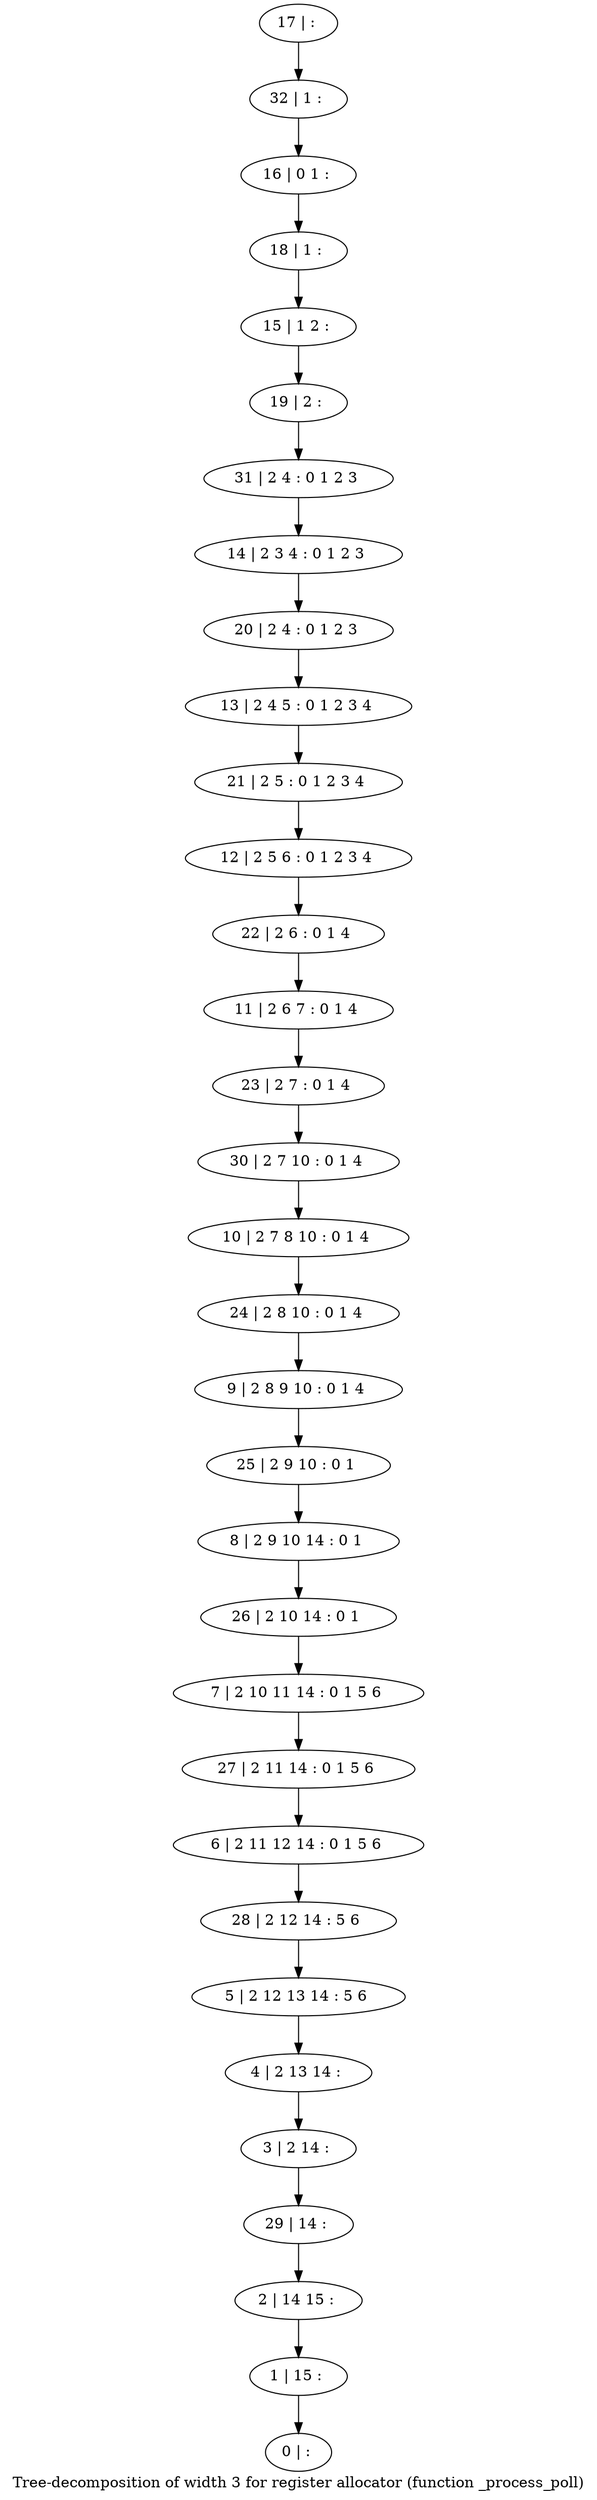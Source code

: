 digraph G {
graph [label="Tree-decomposition of width 3 for register allocator (function _process_poll)"]
0[label="0 | : "];
1[label="1 | 15 : "];
2[label="2 | 14 15 : "];
3[label="3 | 2 14 : "];
4[label="4 | 2 13 14 : "];
5[label="5 | 2 12 13 14 : 5 6 "];
6[label="6 | 2 11 12 14 : 0 1 5 6 "];
7[label="7 | 2 10 11 14 : 0 1 5 6 "];
8[label="8 | 2 9 10 14 : 0 1 "];
9[label="9 | 2 8 9 10 : 0 1 4 "];
10[label="10 | 2 7 8 10 : 0 1 4 "];
11[label="11 | 2 6 7 : 0 1 4 "];
12[label="12 | 2 5 6 : 0 1 2 3 4 "];
13[label="13 | 2 4 5 : 0 1 2 3 4 "];
14[label="14 | 2 3 4 : 0 1 2 3 "];
15[label="15 | 1 2 : "];
16[label="16 | 0 1 : "];
17[label="17 | : "];
18[label="18 | 1 : "];
19[label="19 | 2 : "];
20[label="20 | 2 4 : 0 1 2 3 "];
21[label="21 | 2 5 : 0 1 2 3 4 "];
22[label="22 | 2 6 : 0 1 4 "];
23[label="23 | 2 7 : 0 1 4 "];
24[label="24 | 2 8 10 : 0 1 4 "];
25[label="25 | 2 9 10 : 0 1 "];
26[label="26 | 2 10 14 : 0 1 "];
27[label="27 | 2 11 14 : 0 1 5 6 "];
28[label="28 | 2 12 14 : 5 6 "];
29[label="29 | 14 : "];
30[label="30 | 2 7 10 : 0 1 4 "];
31[label="31 | 2 4 : 0 1 2 3 "];
32[label="32 | 1 : "];
17->32 ;
32->16 ;
16->18 ;
18->15 ;
15->19 ;
19->31 ;
31->14 ;
14->20 ;
20->13 ;
13->21 ;
21->12 ;
12->22 ;
22->11 ;
11->23 ;
23->30 ;
30->10 ;
10->24 ;
24->9 ;
9->25 ;
25->8 ;
8->26 ;
26->7 ;
7->27 ;
27->6 ;
6->28 ;
28->5 ;
5->4 ;
4->3 ;
3->29 ;
29->2 ;
2->1 ;
1->0 ;
}
